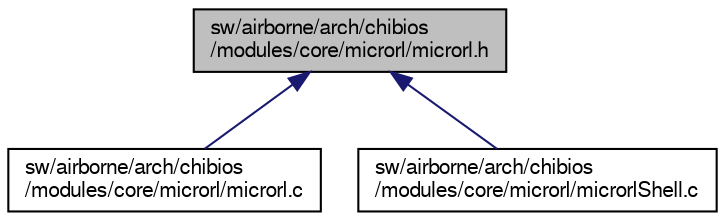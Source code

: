 digraph "sw/airborne/arch/chibios/modules/core/microrl/microrl.h"
{
  edge [fontname="FreeSans",fontsize="10",labelfontname="FreeSans",labelfontsize="10"];
  node [fontname="FreeSans",fontsize="10",shape=record];
  Node1 [label="sw/airborne/arch/chibios\l/modules/core/microrl/microrl.h",height=0.2,width=0.4,color="black", fillcolor="grey75", style="filled", fontcolor="black"];
  Node1 -> Node2 [dir="back",color="midnightblue",fontsize="10",style="solid",fontname="FreeSans"];
  Node2 [label="sw/airborne/arch/chibios\l/modules/core/microrl/microrl.c",height=0.2,width=0.4,color="black", fillcolor="white", style="filled",URL="$microrl_8c.html"];
  Node1 -> Node3 [dir="back",color="midnightblue",fontsize="10",style="solid",fontname="FreeSans"];
  Node3 [label="sw/airborne/arch/chibios\l/modules/core/microrl/microrlShell.c",height=0.2,width=0.4,color="black", fillcolor="white", style="filled",URL="$microrlShell_8c.html"];
}
